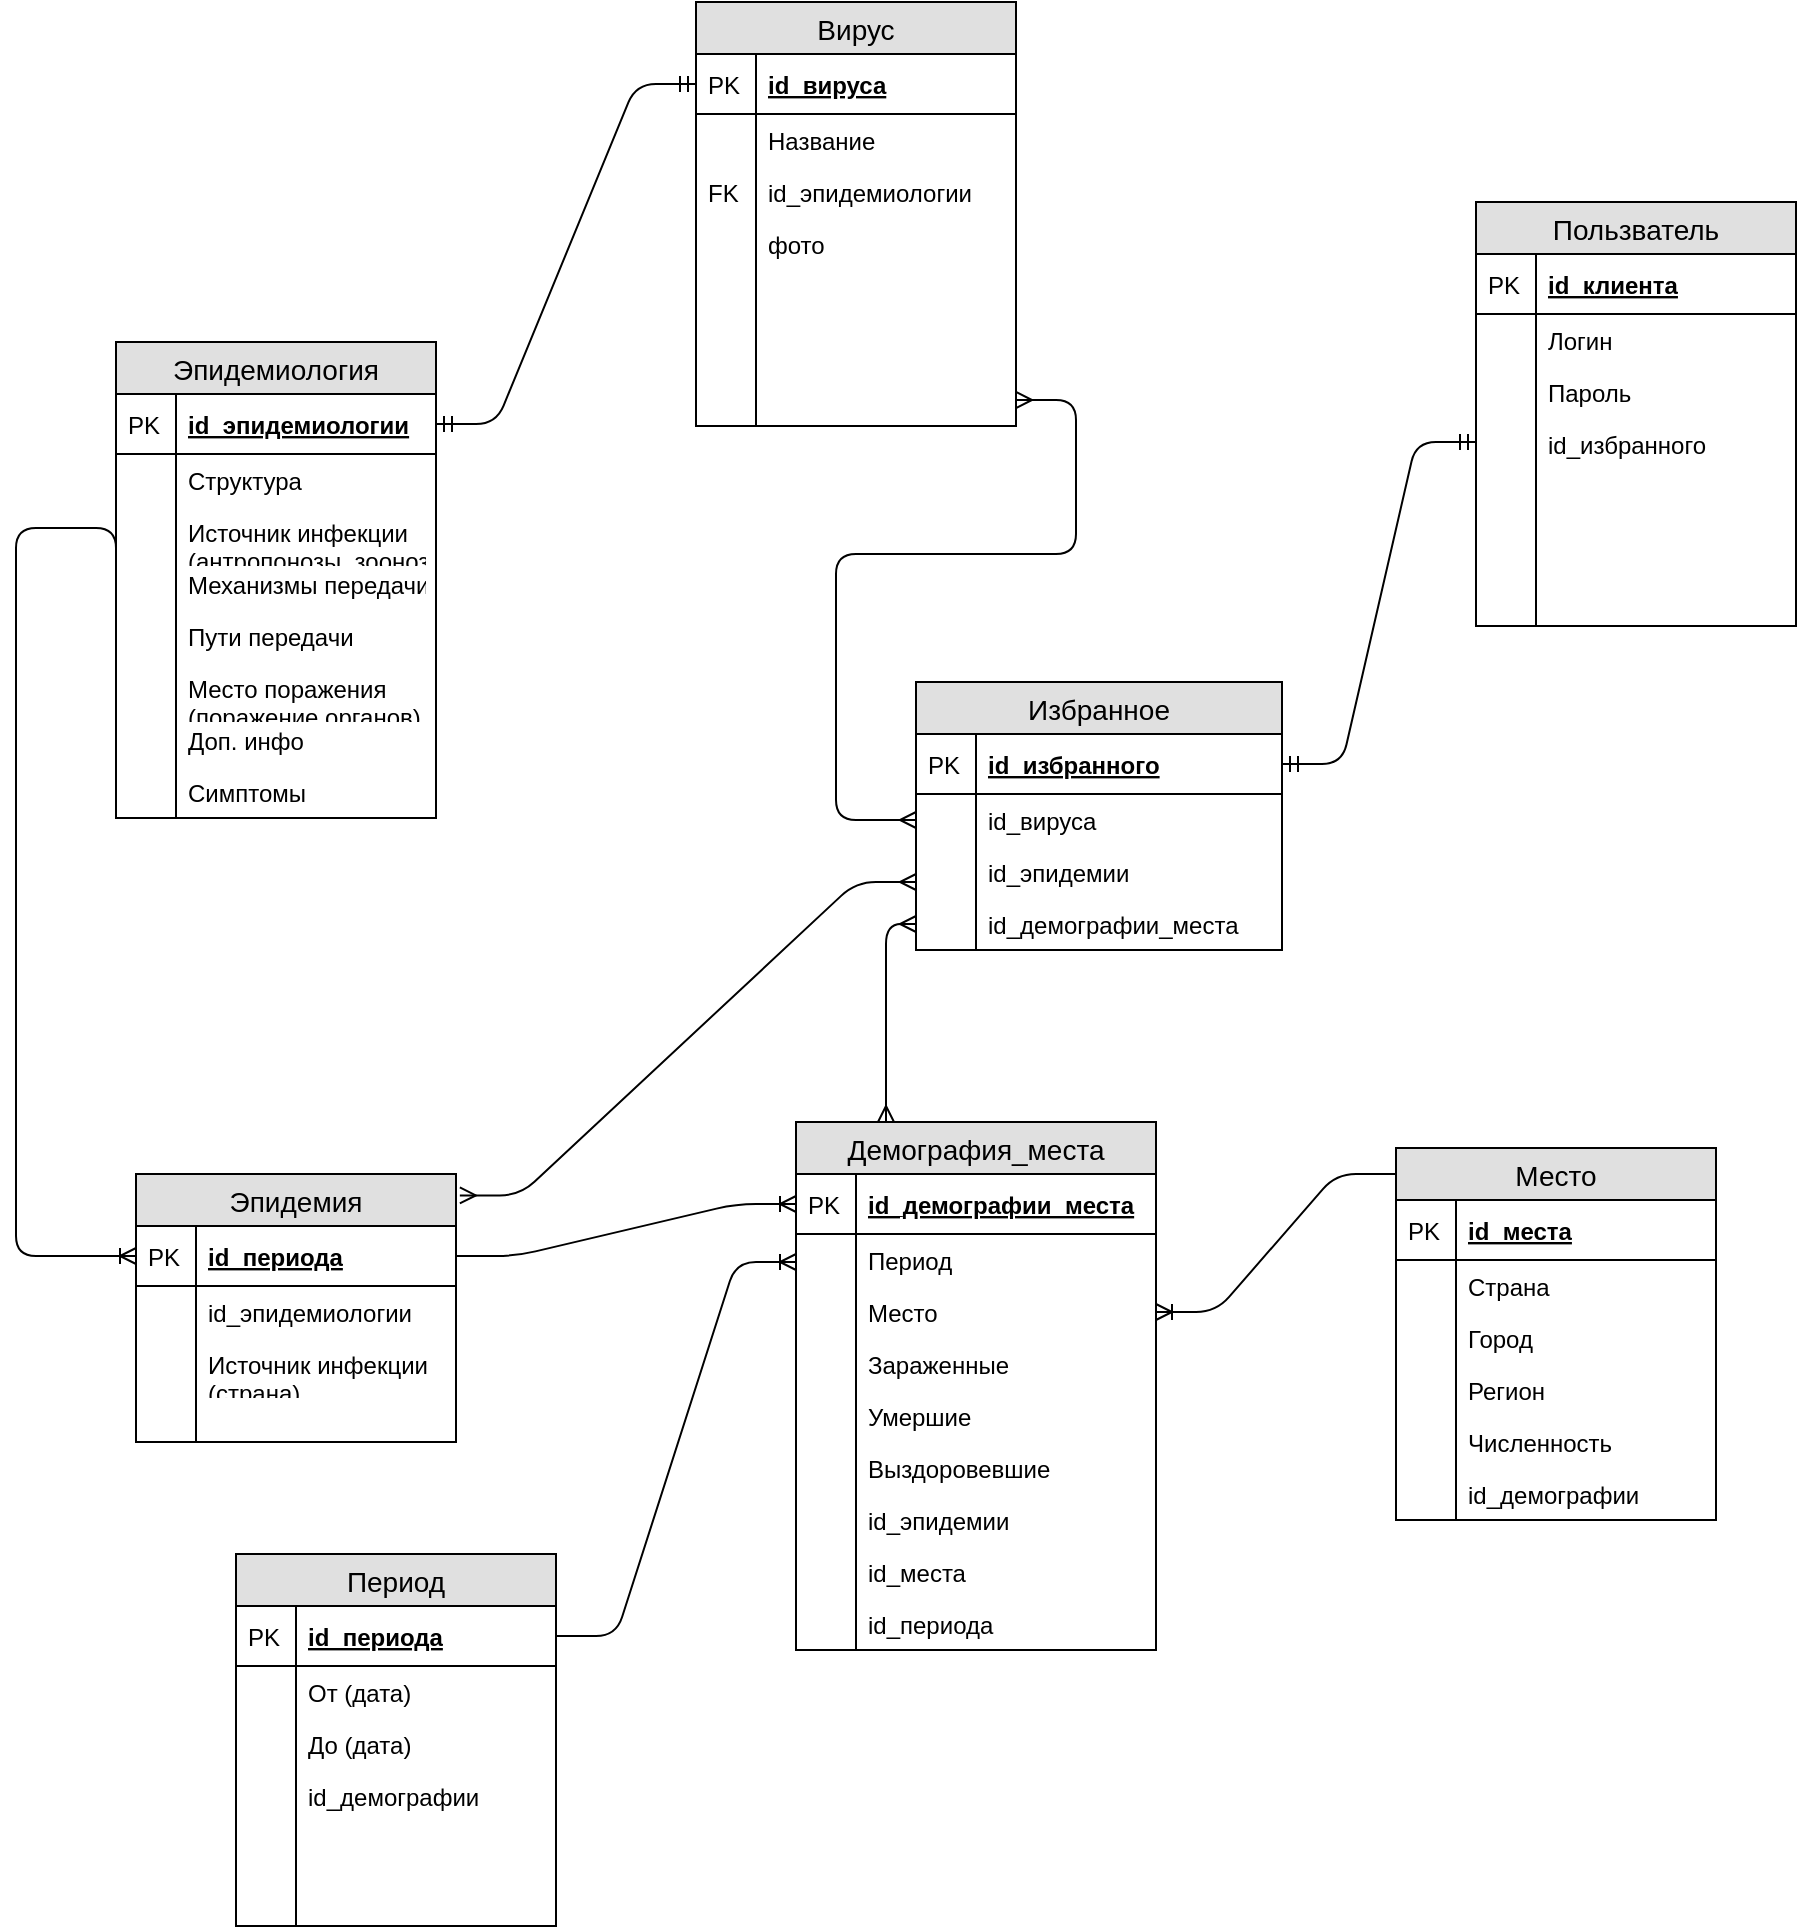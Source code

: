 <mxfile version="13.7.2" type="device"><diagram id="HQngNpDw6No1sDiedqEB" name="Страница 1"><mxGraphModel dx="946" dy="475" grid="1" gridSize="10" guides="1" tooltips="1" connect="1" arrows="1" fold="1" page="1" pageScale="1" pageWidth="827" pageHeight="1169" math="0" shadow="0"><root><mxCell id="0"/><mxCell id="1" parent="0"/><mxCell id="8wzkaxWc5p3-fVLpGlaO-164" value="" style="edgeStyle=entityRelationEdgeStyle;fontSize=12;html=1;endArrow=ERmandOne;startArrow=ERmandOne;entryX=0;entryY=0.5;entryDx=0;entryDy=0;exitX=1;exitY=0.5;exitDx=0;exitDy=0;" parent="1" source="8wzkaxWc5p3-fVLpGlaO-2" target="8wzkaxWc5p3-fVLpGlaO-17" edge="1"><mxGeometry width="100" height="100" relative="1" as="geometry"><mxPoint x="280" y="470" as="sourcePoint"/><mxPoint x="380" y="370" as="targetPoint"/></mxGeometry></mxCell><mxCell id="8wzkaxWc5p3-fVLpGlaO-184" value="" style="edgeStyle=orthogonalEdgeStyle;fontSize=12;html=1;endArrow=ERoneToMany;exitX=0;exitY=0.5;exitDx=0;exitDy=0;entryX=0;entryY=0.5;entryDx=0;entryDy=0;" parent="1" target="8wzkaxWc5p3-fVLpGlaO-167" edge="1"><mxGeometry width="100" height="100" relative="1" as="geometry"><mxPoint x="80" y="353" as="sourcePoint"/><mxPoint x="50" y="450" as="targetPoint"/><Array as="points"><mxPoint x="30" y="273"/><mxPoint x="30" y="637"/></Array></mxGeometry></mxCell><mxCell id="8wzkaxWc5p3-fVLpGlaO-205" value="" style="edgeStyle=entityRelationEdgeStyle;fontSize=12;html=1;endArrow=ERoneToMany;entryX=0;entryY=0.5;entryDx=0;entryDy=0;exitX=1;exitY=0.5;exitDx=0;exitDy=0;" parent="1" source="8wzkaxWc5p3-fVLpGlaO-167" target="8wzkaxWc5p3-fVLpGlaO-32" edge="1"><mxGeometry width="100" height="100" relative="1" as="geometry"><mxPoint x="260" y="450" as="sourcePoint"/><mxPoint x="360" y="350" as="targetPoint"/></mxGeometry></mxCell><mxCell id="8wzkaxWc5p3-fVLpGlaO-166" value="Эпидемия" style="swimlane;fontStyle=0;childLayout=stackLayout;horizontal=1;startSize=26;fillColor=#e0e0e0;horizontalStack=0;resizeParent=1;resizeParentMax=0;resizeLast=0;collapsible=1;marginBottom=0;swimlaneFillColor=#ffffff;align=center;fontSize=14;" parent="1" vertex="1"><mxGeometry x="90" y="596" width="160" height="134" as="geometry"/></mxCell><mxCell id="8wzkaxWc5p3-fVLpGlaO-167" value="id_периода" style="shape=partialRectangle;top=0;left=0;right=0;bottom=1;align=left;verticalAlign=middle;fillColor=none;spacingLeft=34;spacingRight=4;overflow=hidden;rotatable=0;points=[[0,0.5],[1,0.5]];portConstraint=eastwest;dropTarget=0;fontStyle=5;fontSize=12;" parent="8wzkaxWc5p3-fVLpGlaO-166" vertex="1"><mxGeometry y="26" width="160" height="30" as="geometry"/></mxCell><mxCell id="8wzkaxWc5p3-fVLpGlaO-168" value="PK" style="shape=partialRectangle;top=0;left=0;bottom=0;fillColor=none;align=left;verticalAlign=middle;spacingLeft=4;spacingRight=4;overflow=hidden;rotatable=0;points=[];portConstraint=eastwest;part=1;fontSize=12;" parent="8wzkaxWc5p3-fVLpGlaO-167" vertex="1" connectable="0"><mxGeometry width="30" height="30" as="geometry"/></mxCell><mxCell id="8wzkaxWc5p3-fVLpGlaO-173" value="id_эпидемиологии" style="shape=partialRectangle;top=0;left=0;right=0;bottom=0;align=left;verticalAlign=top;fillColor=none;spacingLeft=34;spacingRight=4;overflow=hidden;rotatable=0;points=[[0,0.5],[1,0.5]];portConstraint=eastwest;dropTarget=0;fontSize=12;" parent="8wzkaxWc5p3-fVLpGlaO-166" vertex="1"><mxGeometry y="56" width="160" height="26" as="geometry"/></mxCell><mxCell id="8wzkaxWc5p3-fVLpGlaO-174" value="" style="shape=partialRectangle;top=0;left=0;bottom=0;fillColor=none;align=left;verticalAlign=top;spacingLeft=4;spacingRight=4;overflow=hidden;rotatable=0;points=[];portConstraint=eastwest;part=1;fontSize=12;" parent="8wzkaxWc5p3-fVLpGlaO-173" vertex="1" connectable="0"><mxGeometry width="30" height="26" as="geometry"/></mxCell><mxCell id="8wzkaxWc5p3-fVLpGlaO-175" value="Источник инфекции&#10;(страна)" style="shape=partialRectangle;top=0;left=0;right=0;bottom=0;align=left;verticalAlign=top;fillColor=none;spacingLeft=34;spacingRight=4;overflow=hidden;rotatable=0;points=[[0,0.5],[1,0.5]];portConstraint=eastwest;dropTarget=0;fontSize=12;" parent="8wzkaxWc5p3-fVLpGlaO-166" vertex="1"><mxGeometry y="82" width="160" height="26" as="geometry"/></mxCell><mxCell id="8wzkaxWc5p3-fVLpGlaO-176" value="" style="shape=partialRectangle;top=0;left=0;bottom=0;fillColor=none;align=left;verticalAlign=top;spacingLeft=4;spacingRight=4;overflow=hidden;rotatable=0;points=[];portConstraint=eastwest;part=1;fontSize=12;" parent="8wzkaxWc5p3-fVLpGlaO-175" vertex="1" connectable="0"><mxGeometry width="30" height="26" as="geometry"/></mxCell><mxCell id="8wzkaxWc5p3-fVLpGlaO-177" value="" style="shape=partialRectangle;top=0;left=0;right=0;bottom=0;align=left;verticalAlign=top;fillColor=none;spacingLeft=34;spacingRight=4;overflow=hidden;rotatable=0;points=[[0,0.5],[1,0.5]];portConstraint=eastwest;dropTarget=0;fontSize=12;" parent="8wzkaxWc5p3-fVLpGlaO-166" vertex="1"><mxGeometry y="108" width="160" height="26" as="geometry"/></mxCell><mxCell id="8wzkaxWc5p3-fVLpGlaO-178" value="" style="shape=partialRectangle;top=0;left=0;bottom=0;fillColor=none;align=left;verticalAlign=top;spacingLeft=4;spacingRight=4;overflow=hidden;rotatable=0;points=[];portConstraint=eastwest;part=1;fontSize=12;" parent="8wzkaxWc5p3-fVLpGlaO-177" vertex="1" connectable="0"><mxGeometry width="30" height="26" as="geometry"/></mxCell><mxCell id="8wzkaxWc5p3-fVLpGlaO-31" value="Демография_места" style="swimlane;fontStyle=0;childLayout=stackLayout;horizontal=1;startSize=26;fillColor=#e0e0e0;horizontalStack=0;resizeParent=1;resizeParentMax=0;resizeLast=0;collapsible=1;marginBottom=0;swimlaneFillColor=#ffffff;align=center;fontSize=14;" parent="1" vertex="1"><mxGeometry x="420" y="570" width="180" height="264" as="geometry"/></mxCell><mxCell id="8wzkaxWc5p3-fVLpGlaO-32" value="id_демографии_места" style="shape=partialRectangle;top=0;left=0;right=0;bottom=1;align=left;verticalAlign=middle;fillColor=none;spacingLeft=34;spacingRight=4;overflow=hidden;rotatable=0;points=[[0,0.5],[1,0.5]];portConstraint=eastwest;dropTarget=0;fontStyle=5;fontSize=12;" parent="8wzkaxWc5p3-fVLpGlaO-31" vertex="1"><mxGeometry y="26" width="180" height="30" as="geometry"/></mxCell><mxCell id="8wzkaxWc5p3-fVLpGlaO-33" value="PK" style="shape=partialRectangle;top=0;left=0;bottom=0;fillColor=none;align=left;verticalAlign=middle;spacingLeft=4;spacingRight=4;overflow=hidden;rotatable=0;points=[];portConstraint=eastwest;part=1;fontSize=12;" parent="8wzkaxWc5p3-fVLpGlaO-32" vertex="1" connectable="0"><mxGeometry width="30" height="30" as="geometry"/></mxCell><mxCell id="8wzkaxWc5p3-fVLpGlaO-34" value="Период" style="shape=partialRectangle;top=0;left=0;right=0;bottom=0;align=left;verticalAlign=top;fillColor=none;spacingLeft=34;spacingRight=4;overflow=hidden;rotatable=0;points=[[0,0.5],[1,0.5]];portConstraint=eastwest;dropTarget=0;fontSize=12;" parent="8wzkaxWc5p3-fVLpGlaO-31" vertex="1"><mxGeometry y="56" width="180" height="26" as="geometry"/></mxCell><mxCell id="8wzkaxWc5p3-fVLpGlaO-35" value="" style="shape=partialRectangle;top=0;left=0;bottom=0;fillColor=none;align=left;verticalAlign=top;spacingLeft=4;spacingRight=4;overflow=hidden;rotatable=0;points=[];portConstraint=eastwest;part=1;fontSize=12;" parent="8wzkaxWc5p3-fVLpGlaO-34" vertex="1" connectable="0"><mxGeometry width="30" height="26" as="geometry"/></mxCell><mxCell id="8wzkaxWc5p3-fVLpGlaO-36" value="Место" style="shape=partialRectangle;top=0;left=0;right=0;bottom=0;align=left;verticalAlign=top;fillColor=none;spacingLeft=34;spacingRight=4;overflow=hidden;rotatable=0;points=[[0,0.5],[1,0.5]];portConstraint=eastwest;dropTarget=0;fontSize=12;" parent="8wzkaxWc5p3-fVLpGlaO-31" vertex="1"><mxGeometry y="82" width="180" height="26" as="geometry"/></mxCell><mxCell id="8wzkaxWc5p3-fVLpGlaO-37" value="" style="shape=partialRectangle;top=0;left=0;bottom=0;fillColor=none;align=left;verticalAlign=top;spacingLeft=4;spacingRight=4;overflow=hidden;rotatable=0;points=[];portConstraint=eastwest;part=1;fontSize=12;" parent="8wzkaxWc5p3-fVLpGlaO-36" vertex="1" connectable="0"><mxGeometry width="30" height="26" as="geometry"/></mxCell><mxCell id="8wzkaxWc5p3-fVLpGlaO-38" value="Зараженные" style="shape=partialRectangle;top=0;left=0;right=0;bottom=0;align=left;verticalAlign=top;fillColor=none;spacingLeft=34;spacingRight=4;overflow=hidden;rotatable=0;points=[[0,0.5],[1,0.5]];portConstraint=eastwest;dropTarget=0;fontSize=12;" parent="8wzkaxWc5p3-fVLpGlaO-31" vertex="1"><mxGeometry y="108" width="180" height="26" as="geometry"/></mxCell><mxCell id="8wzkaxWc5p3-fVLpGlaO-39" value="" style="shape=partialRectangle;top=0;left=0;bottom=0;fillColor=none;align=left;verticalAlign=top;spacingLeft=4;spacingRight=4;overflow=hidden;rotatable=0;points=[];portConstraint=eastwest;part=1;fontSize=12;" parent="8wzkaxWc5p3-fVLpGlaO-38" vertex="1" connectable="0"><mxGeometry width="30" height="26" as="geometry"/></mxCell><mxCell id="8wzkaxWc5p3-fVLpGlaO-44" value="Умершие" style="shape=partialRectangle;top=0;left=0;right=0;bottom=0;align=left;verticalAlign=top;fillColor=none;spacingLeft=34;spacingRight=4;overflow=hidden;rotatable=0;points=[[0,0.5],[1,0.5]];portConstraint=eastwest;dropTarget=0;fontSize=12;" parent="8wzkaxWc5p3-fVLpGlaO-31" vertex="1"><mxGeometry y="134" width="180" height="26" as="geometry"/></mxCell><mxCell id="8wzkaxWc5p3-fVLpGlaO-45" value="" style="shape=partialRectangle;top=0;left=0;bottom=0;fillColor=none;align=left;verticalAlign=top;spacingLeft=4;spacingRight=4;overflow=hidden;rotatable=0;points=[];portConstraint=eastwest;part=1;fontSize=12;" parent="8wzkaxWc5p3-fVLpGlaO-44" vertex="1" connectable="0"><mxGeometry width="30" height="26" as="geometry"/></mxCell><mxCell id="8wzkaxWc5p3-fVLpGlaO-234" value="Выздоровевшие" style="shape=partialRectangle;top=0;left=0;right=0;bottom=0;align=left;verticalAlign=top;fillColor=none;spacingLeft=34;spacingRight=4;overflow=hidden;rotatable=0;points=[[0,0.5],[1,0.5]];portConstraint=eastwest;dropTarget=0;fontSize=12;" parent="8wzkaxWc5p3-fVLpGlaO-31" vertex="1"><mxGeometry y="160" width="180" height="26" as="geometry"/></mxCell><mxCell id="8wzkaxWc5p3-fVLpGlaO-235" value="" style="shape=partialRectangle;top=0;left=0;bottom=0;fillColor=none;align=left;verticalAlign=top;spacingLeft=4;spacingRight=4;overflow=hidden;rotatable=0;points=[];portConstraint=eastwest;part=1;fontSize=12;" parent="8wzkaxWc5p3-fVLpGlaO-234" vertex="1" connectable="0"><mxGeometry width="30" height="26" as="geometry"/></mxCell><mxCell id="8wzkaxWc5p3-fVLpGlaO-236" value="id_эпидемии" style="shape=partialRectangle;top=0;left=0;right=0;bottom=0;align=left;verticalAlign=top;fillColor=none;spacingLeft=34;spacingRight=4;overflow=hidden;rotatable=0;points=[[0,0.5],[1,0.5]];portConstraint=eastwest;dropTarget=0;fontSize=12;" parent="8wzkaxWc5p3-fVLpGlaO-31" vertex="1"><mxGeometry y="186" width="180" height="26" as="geometry"/></mxCell><mxCell id="8wzkaxWc5p3-fVLpGlaO-237" value="" style="shape=partialRectangle;top=0;left=0;bottom=0;fillColor=none;align=left;verticalAlign=top;spacingLeft=4;spacingRight=4;overflow=hidden;rotatable=0;points=[];portConstraint=eastwest;part=1;fontSize=12;" parent="8wzkaxWc5p3-fVLpGlaO-236" vertex="1" connectable="0"><mxGeometry width="30" height="26" as="geometry"/></mxCell><mxCell id="8wzkaxWc5p3-fVLpGlaO-296" value="id_места" style="shape=partialRectangle;top=0;left=0;right=0;bottom=0;align=left;verticalAlign=top;fillColor=none;spacingLeft=34;spacingRight=4;overflow=hidden;rotatable=0;points=[[0,0.5],[1,0.5]];portConstraint=eastwest;dropTarget=0;fontSize=12;" parent="8wzkaxWc5p3-fVLpGlaO-31" vertex="1"><mxGeometry y="212" width="180" height="26" as="geometry"/></mxCell><mxCell id="8wzkaxWc5p3-fVLpGlaO-297" value="" style="shape=partialRectangle;top=0;left=0;bottom=0;fillColor=none;align=left;verticalAlign=top;spacingLeft=4;spacingRight=4;overflow=hidden;rotatable=0;points=[];portConstraint=eastwest;part=1;fontSize=12;" parent="8wzkaxWc5p3-fVLpGlaO-296" vertex="1" connectable="0"><mxGeometry width="30" height="26" as="geometry"/></mxCell><mxCell id="8wzkaxWc5p3-fVLpGlaO-298" value="id_периода" style="shape=partialRectangle;top=0;left=0;right=0;bottom=0;align=left;verticalAlign=top;fillColor=none;spacingLeft=34;spacingRight=4;overflow=hidden;rotatable=0;points=[[0,0.5],[1,0.5]];portConstraint=eastwest;dropTarget=0;fontSize=12;" parent="8wzkaxWc5p3-fVLpGlaO-31" vertex="1"><mxGeometry y="238" width="180" height="26" as="geometry"/></mxCell><mxCell id="8wzkaxWc5p3-fVLpGlaO-299" value="" style="shape=partialRectangle;top=0;left=0;bottom=0;fillColor=none;align=left;verticalAlign=top;spacingLeft=4;spacingRight=4;overflow=hidden;rotatable=0;points=[];portConstraint=eastwest;part=1;fontSize=12;" parent="8wzkaxWc5p3-fVLpGlaO-298" vertex="1" connectable="0"><mxGeometry width="30" height="26" as="geometry"/></mxCell><mxCell id="8wzkaxWc5p3-fVLpGlaO-106" value="Место" style="swimlane;fontStyle=0;childLayout=stackLayout;horizontal=1;startSize=26;fillColor=#e0e0e0;horizontalStack=0;resizeParent=1;resizeParentMax=0;resizeLast=0;collapsible=1;marginBottom=0;swimlaneFillColor=#ffffff;align=center;fontSize=14;" parent="1" vertex="1"><mxGeometry x="720" y="583" width="160" height="186" as="geometry"/></mxCell><mxCell id="8wzkaxWc5p3-fVLpGlaO-107" value="id_места" style="shape=partialRectangle;top=0;left=0;right=0;bottom=1;align=left;verticalAlign=middle;fillColor=none;spacingLeft=34;spacingRight=4;overflow=hidden;rotatable=0;points=[[0,0.5],[1,0.5]];portConstraint=eastwest;dropTarget=0;fontStyle=5;fontSize=12;" parent="8wzkaxWc5p3-fVLpGlaO-106" vertex="1"><mxGeometry y="26" width="160" height="30" as="geometry"/></mxCell><mxCell id="8wzkaxWc5p3-fVLpGlaO-108" value="PK" style="shape=partialRectangle;top=0;left=0;bottom=0;fillColor=none;align=left;verticalAlign=middle;spacingLeft=4;spacingRight=4;overflow=hidden;rotatable=0;points=[];portConstraint=eastwest;part=1;fontSize=12;" parent="8wzkaxWc5p3-fVLpGlaO-107" vertex="1" connectable="0"><mxGeometry width="30" height="30" as="geometry"/></mxCell><mxCell id="8wzkaxWc5p3-fVLpGlaO-109" value="Страна" style="shape=partialRectangle;top=0;left=0;right=0;bottom=0;align=left;verticalAlign=top;fillColor=none;spacingLeft=34;spacingRight=4;overflow=hidden;rotatable=0;points=[[0,0.5],[1,0.5]];portConstraint=eastwest;dropTarget=0;fontSize=12;" parent="8wzkaxWc5p3-fVLpGlaO-106" vertex="1"><mxGeometry y="56" width="160" height="26" as="geometry"/></mxCell><mxCell id="8wzkaxWc5p3-fVLpGlaO-110" value="" style="shape=partialRectangle;top=0;left=0;bottom=0;fillColor=none;align=left;verticalAlign=top;spacingLeft=4;spacingRight=4;overflow=hidden;rotatable=0;points=[];portConstraint=eastwest;part=1;fontSize=12;" parent="8wzkaxWc5p3-fVLpGlaO-109" vertex="1" connectable="0"><mxGeometry width="30" height="26" as="geometry"/></mxCell><mxCell id="8wzkaxWc5p3-fVLpGlaO-111" value="Город" style="shape=partialRectangle;top=0;left=0;right=0;bottom=0;align=left;verticalAlign=top;fillColor=none;spacingLeft=34;spacingRight=4;overflow=hidden;rotatable=0;points=[[0,0.5],[1,0.5]];portConstraint=eastwest;dropTarget=0;fontSize=12;" parent="8wzkaxWc5p3-fVLpGlaO-106" vertex="1"><mxGeometry y="82" width="160" height="26" as="geometry"/></mxCell><mxCell id="8wzkaxWc5p3-fVLpGlaO-112" value="" style="shape=partialRectangle;top=0;left=0;bottom=0;fillColor=none;align=left;verticalAlign=top;spacingLeft=4;spacingRight=4;overflow=hidden;rotatable=0;points=[];portConstraint=eastwest;part=1;fontSize=12;" parent="8wzkaxWc5p3-fVLpGlaO-111" vertex="1" connectable="0"><mxGeometry width="30" height="26" as="geometry"/></mxCell><mxCell id="8wzkaxWc5p3-fVLpGlaO-115" value="Регион" style="shape=partialRectangle;top=0;left=0;right=0;bottom=0;align=left;verticalAlign=top;fillColor=none;spacingLeft=34;spacingRight=4;overflow=hidden;rotatable=0;points=[[0,0.5],[1,0.5]];portConstraint=eastwest;dropTarget=0;fontSize=12;" parent="8wzkaxWc5p3-fVLpGlaO-106" vertex="1"><mxGeometry y="108" width="160" height="26" as="geometry"/></mxCell><mxCell id="8wzkaxWc5p3-fVLpGlaO-116" value="" style="shape=partialRectangle;top=0;left=0;bottom=0;fillColor=none;align=left;verticalAlign=top;spacingLeft=4;spacingRight=4;overflow=hidden;rotatable=0;points=[];portConstraint=eastwest;part=1;fontSize=12;" parent="8wzkaxWc5p3-fVLpGlaO-115" vertex="1" connectable="0"><mxGeometry width="30" height="26" as="geometry"/></mxCell><mxCell id="8wzkaxWc5p3-fVLpGlaO-117" value="Численность" style="shape=partialRectangle;top=0;left=0;right=0;bottom=0;align=left;verticalAlign=top;fillColor=none;spacingLeft=34;spacingRight=4;overflow=hidden;rotatable=0;points=[[0,0.5],[1,0.5]];portConstraint=eastwest;dropTarget=0;fontSize=12;" parent="8wzkaxWc5p3-fVLpGlaO-106" vertex="1"><mxGeometry y="134" width="160" height="26" as="geometry"/></mxCell><mxCell id="8wzkaxWc5p3-fVLpGlaO-118" value="" style="shape=partialRectangle;top=0;left=0;bottom=0;fillColor=none;align=left;verticalAlign=top;spacingLeft=4;spacingRight=4;overflow=hidden;rotatable=0;points=[];portConstraint=eastwest;part=1;fontSize=12;" parent="8wzkaxWc5p3-fVLpGlaO-117" vertex="1" connectable="0"><mxGeometry width="30" height="26" as="geometry"/></mxCell><mxCell id="8wzkaxWc5p3-fVLpGlaO-119" value="id_демографии" style="shape=partialRectangle;top=0;left=0;right=0;bottom=0;align=left;verticalAlign=top;fillColor=none;spacingLeft=34;spacingRight=4;overflow=hidden;rotatable=0;points=[[0,0.5],[1,0.5]];portConstraint=eastwest;dropTarget=0;fontSize=12;" parent="8wzkaxWc5p3-fVLpGlaO-106" vertex="1"><mxGeometry y="160" width="160" height="26" as="geometry"/></mxCell><mxCell id="8wzkaxWc5p3-fVLpGlaO-120" value="" style="shape=partialRectangle;top=0;left=0;bottom=0;fillColor=none;align=left;verticalAlign=top;spacingLeft=4;spacingRight=4;overflow=hidden;rotatable=0;points=[];portConstraint=eastwest;part=1;fontSize=12;" parent="8wzkaxWc5p3-fVLpGlaO-119" vertex="1" connectable="0"><mxGeometry width="30" height="26" as="geometry"/></mxCell><mxCell id="8wzkaxWc5p3-fVLpGlaO-46" value="Период" style="swimlane;fontStyle=0;childLayout=stackLayout;horizontal=1;startSize=26;fillColor=#e0e0e0;horizontalStack=0;resizeParent=1;resizeParentMax=0;resizeLast=0;collapsible=1;marginBottom=0;swimlaneFillColor=#ffffff;align=center;fontSize=14;" parent="1" vertex="1"><mxGeometry x="140" y="786" width="160" height="186" as="geometry"/></mxCell><mxCell id="8wzkaxWc5p3-fVLpGlaO-47" value="id_периода" style="shape=partialRectangle;top=0;left=0;right=0;bottom=1;align=left;verticalAlign=middle;fillColor=none;spacingLeft=34;spacingRight=4;overflow=hidden;rotatable=0;points=[[0,0.5],[1,0.5]];portConstraint=eastwest;dropTarget=0;fontStyle=5;fontSize=12;" parent="8wzkaxWc5p3-fVLpGlaO-46" vertex="1"><mxGeometry y="26" width="160" height="30" as="geometry"/></mxCell><mxCell id="8wzkaxWc5p3-fVLpGlaO-48" value="PK" style="shape=partialRectangle;top=0;left=0;bottom=0;fillColor=none;align=left;verticalAlign=middle;spacingLeft=4;spacingRight=4;overflow=hidden;rotatable=0;points=[];portConstraint=eastwest;part=1;fontSize=12;" parent="8wzkaxWc5p3-fVLpGlaO-47" vertex="1" connectable="0"><mxGeometry width="30" height="30" as="geometry"/></mxCell><mxCell id="8wzkaxWc5p3-fVLpGlaO-49" value="От (дата)" style="shape=partialRectangle;top=0;left=0;right=0;bottom=0;align=left;verticalAlign=top;fillColor=none;spacingLeft=34;spacingRight=4;overflow=hidden;rotatable=0;points=[[0,0.5],[1,0.5]];portConstraint=eastwest;dropTarget=0;fontSize=12;" parent="8wzkaxWc5p3-fVLpGlaO-46" vertex="1"><mxGeometry y="56" width="160" height="26" as="geometry"/></mxCell><mxCell id="8wzkaxWc5p3-fVLpGlaO-50" value="" style="shape=partialRectangle;top=0;left=0;bottom=0;fillColor=none;align=left;verticalAlign=top;spacingLeft=4;spacingRight=4;overflow=hidden;rotatable=0;points=[];portConstraint=eastwest;part=1;fontSize=12;" parent="8wzkaxWc5p3-fVLpGlaO-49" vertex="1" connectable="0"><mxGeometry width="30" height="26" as="geometry"/></mxCell><mxCell id="8wzkaxWc5p3-fVLpGlaO-51" value="До (дата)" style="shape=partialRectangle;top=0;left=0;right=0;bottom=0;align=left;verticalAlign=top;fillColor=none;spacingLeft=34;spacingRight=4;overflow=hidden;rotatable=0;points=[[0,0.5],[1,0.5]];portConstraint=eastwest;dropTarget=0;fontSize=12;" parent="8wzkaxWc5p3-fVLpGlaO-46" vertex="1"><mxGeometry y="82" width="160" height="26" as="geometry"/></mxCell><mxCell id="8wzkaxWc5p3-fVLpGlaO-52" value="" style="shape=partialRectangle;top=0;left=0;bottom=0;fillColor=none;align=left;verticalAlign=top;spacingLeft=4;spacingRight=4;overflow=hidden;rotatable=0;points=[];portConstraint=eastwest;part=1;fontSize=12;" parent="8wzkaxWc5p3-fVLpGlaO-51" vertex="1" connectable="0"><mxGeometry width="30" height="26" as="geometry"/></mxCell><mxCell id="8wzkaxWc5p3-fVLpGlaO-55" value="id_демографии" style="shape=partialRectangle;top=0;left=0;right=0;bottom=0;align=left;verticalAlign=top;fillColor=none;spacingLeft=34;spacingRight=4;overflow=hidden;rotatable=0;points=[[0,0.5],[1,0.5]];portConstraint=eastwest;dropTarget=0;fontSize=12;" parent="8wzkaxWc5p3-fVLpGlaO-46" vertex="1"><mxGeometry y="108" width="160" height="26" as="geometry"/></mxCell><mxCell id="8wzkaxWc5p3-fVLpGlaO-56" value="" style="shape=partialRectangle;top=0;left=0;bottom=0;fillColor=none;align=left;verticalAlign=top;spacingLeft=4;spacingRight=4;overflow=hidden;rotatable=0;points=[];portConstraint=eastwest;part=1;fontSize=12;" parent="8wzkaxWc5p3-fVLpGlaO-55" vertex="1" connectable="0"><mxGeometry width="30" height="26" as="geometry"/></mxCell><mxCell id="8wzkaxWc5p3-fVLpGlaO-57" value="" style="shape=partialRectangle;top=0;left=0;right=0;bottom=0;align=left;verticalAlign=top;fillColor=none;spacingLeft=34;spacingRight=4;overflow=hidden;rotatable=0;points=[[0,0.5],[1,0.5]];portConstraint=eastwest;dropTarget=0;fontSize=12;" parent="8wzkaxWc5p3-fVLpGlaO-46" vertex="1"><mxGeometry y="134" width="160" height="26" as="geometry"/></mxCell><mxCell id="8wzkaxWc5p3-fVLpGlaO-58" value="" style="shape=partialRectangle;top=0;left=0;bottom=0;fillColor=none;align=left;verticalAlign=top;spacingLeft=4;spacingRight=4;overflow=hidden;rotatable=0;points=[];portConstraint=eastwest;part=1;fontSize=12;" parent="8wzkaxWc5p3-fVLpGlaO-57" vertex="1" connectable="0"><mxGeometry width="30" height="26" as="geometry"/></mxCell><mxCell id="8wzkaxWc5p3-fVLpGlaO-59" value="" style="shape=partialRectangle;top=0;left=0;right=0;bottom=0;align=left;verticalAlign=top;fillColor=none;spacingLeft=34;spacingRight=4;overflow=hidden;rotatable=0;points=[[0,0.5],[1,0.5]];portConstraint=eastwest;dropTarget=0;fontSize=12;" parent="8wzkaxWc5p3-fVLpGlaO-46" vertex="1"><mxGeometry y="160" width="160" height="26" as="geometry"/></mxCell><mxCell id="8wzkaxWc5p3-fVLpGlaO-60" value="" style="shape=partialRectangle;top=0;left=0;bottom=0;fillColor=none;align=left;verticalAlign=top;spacingLeft=4;spacingRight=4;overflow=hidden;rotatable=0;points=[];portConstraint=eastwest;part=1;fontSize=12;" parent="8wzkaxWc5p3-fVLpGlaO-59" vertex="1" connectable="0"><mxGeometry width="30" height="26" as="geometry"/></mxCell><mxCell id="8wzkaxWc5p3-fVLpGlaO-16" value="Вирус" style="swimlane;fontStyle=0;childLayout=stackLayout;horizontal=1;startSize=26;fillColor=#e0e0e0;horizontalStack=0;resizeParent=1;resizeParentMax=0;resizeLast=0;collapsible=1;marginBottom=0;swimlaneFillColor=#ffffff;align=center;fontSize=14;" parent="1" vertex="1"><mxGeometry x="370" y="10" width="160" height="212" as="geometry"/></mxCell><mxCell id="8wzkaxWc5p3-fVLpGlaO-17" value="id_вируса" style="shape=partialRectangle;top=0;left=0;right=0;bottom=1;align=left;verticalAlign=middle;fillColor=none;spacingLeft=34;spacingRight=4;overflow=hidden;rotatable=0;points=[[0,0.5],[1,0.5]];portConstraint=eastwest;dropTarget=0;fontStyle=5;fontSize=12;" parent="8wzkaxWc5p3-fVLpGlaO-16" vertex="1"><mxGeometry y="26" width="160" height="30" as="geometry"/></mxCell><mxCell id="8wzkaxWc5p3-fVLpGlaO-18" value="PK" style="shape=partialRectangle;top=0;left=0;bottom=0;fillColor=none;align=left;verticalAlign=middle;spacingLeft=4;spacingRight=4;overflow=hidden;rotatable=0;points=[];portConstraint=eastwest;part=1;fontSize=12;" parent="8wzkaxWc5p3-fVLpGlaO-17" vertex="1" connectable="0"><mxGeometry width="30" height="30" as="geometry"/></mxCell><mxCell id="8wzkaxWc5p3-fVLpGlaO-19" value="Название" style="shape=partialRectangle;top=0;left=0;right=0;bottom=0;align=left;verticalAlign=top;fillColor=none;spacingLeft=34;spacingRight=4;overflow=hidden;rotatable=0;points=[[0,0.5],[1,0.5]];portConstraint=eastwest;dropTarget=0;fontSize=12;" parent="8wzkaxWc5p3-fVLpGlaO-16" vertex="1"><mxGeometry y="56" width="160" height="26" as="geometry"/></mxCell><mxCell id="8wzkaxWc5p3-fVLpGlaO-20" value="" style="shape=partialRectangle;top=0;left=0;bottom=0;fillColor=none;align=left;verticalAlign=top;spacingLeft=4;spacingRight=4;overflow=hidden;rotatable=0;points=[];portConstraint=eastwest;part=1;fontSize=12;" parent="8wzkaxWc5p3-fVLpGlaO-19" vertex="1" connectable="0"><mxGeometry width="30" height="26" as="geometry"/></mxCell><mxCell id="8wzkaxWc5p3-fVLpGlaO-21" value="id_эпидемиологии" style="shape=partialRectangle;top=0;left=0;right=0;bottom=0;align=left;verticalAlign=top;fillColor=none;spacingLeft=34;spacingRight=4;overflow=hidden;rotatable=0;points=[[0,0.5],[1,0.5]];portConstraint=eastwest;dropTarget=0;fontSize=12;" parent="8wzkaxWc5p3-fVLpGlaO-16" vertex="1"><mxGeometry y="82" width="160" height="26" as="geometry"/></mxCell><mxCell id="8wzkaxWc5p3-fVLpGlaO-22" value="FK" style="shape=partialRectangle;top=0;left=0;bottom=0;fillColor=none;align=left;verticalAlign=top;spacingLeft=4;spacingRight=4;overflow=hidden;rotatable=0;points=[];portConstraint=eastwest;part=1;fontSize=12;" parent="8wzkaxWc5p3-fVLpGlaO-21" vertex="1" connectable="0"><mxGeometry width="30" height="26" as="geometry"/></mxCell><mxCell id="8wzkaxWc5p3-fVLpGlaO-23" value="фото" style="shape=partialRectangle;top=0;left=0;right=0;bottom=0;align=left;verticalAlign=top;fillColor=none;spacingLeft=34;spacingRight=4;overflow=hidden;rotatable=0;points=[[0,0.5],[1,0.5]];portConstraint=eastwest;dropTarget=0;fontSize=12;" parent="8wzkaxWc5p3-fVLpGlaO-16" vertex="1"><mxGeometry y="108" width="160" height="26" as="geometry"/></mxCell><mxCell id="8wzkaxWc5p3-fVLpGlaO-24" value="" style="shape=partialRectangle;top=0;left=0;bottom=0;fillColor=none;align=left;verticalAlign=top;spacingLeft=4;spacingRight=4;overflow=hidden;rotatable=0;points=[];portConstraint=eastwest;part=1;fontSize=12;" parent="8wzkaxWc5p3-fVLpGlaO-23" vertex="1" connectable="0"><mxGeometry width="30" height="26" as="geometry"/></mxCell><mxCell id="8wzkaxWc5p3-fVLpGlaO-25" value="" style="shape=partialRectangle;top=0;left=0;right=0;bottom=0;align=left;verticalAlign=top;fillColor=none;spacingLeft=34;spacingRight=4;overflow=hidden;rotatable=0;points=[[0,0.5],[1,0.5]];portConstraint=eastwest;dropTarget=0;fontSize=12;" parent="8wzkaxWc5p3-fVLpGlaO-16" vertex="1"><mxGeometry y="134" width="160" height="26" as="geometry"/></mxCell><mxCell id="8wzkaxWc5p3-fVLpGlaO-26" value="" style="shape=partialRectangle;top=0;left=0;bottom=0;fillColor=none;align=left;verticalAlign=top;spacingLeft=4;spacingRight=4;overflow=hidden;rotatable=0;points=[];portConstraint=eastwest;part=1;fontSize=12;" parent="8wzkaxWc5p3-fVLpGlaO-25" vertex="1" connectable="0"><mxGeometry width="30" height="26" as="geometry"/></mxCell><mxCell id="8wzkaxWc5p3-fVLpGlaO-27" value="" style="shape=partialRectangle;top=0;left=0;right=0;bottom=0;align=left;verticalAlign=top;fillColor=none;spacingLeft=34;spacingRight=4;overflow=hidden;rotatable=0;points=[[0,0.5],[1,0.5]];portConstraint=eastwest;dropTarget=0;fontSize=12;" parent="8wzkaxWc5p3-fVLpGlaO-16" vertex="1"><mxGeometry y="160" width="160" height="26" as="geometry"/></mxCell><mxCell id="8wzkaxWc5p3-fVLpGlaO-28" value="" style="shape=partialRectangle;top=0;left=0;bottom=0;fillColor=none;align=left;verticalAlign=top;spacingLeft=4;spacingRight=4;overflow=hidden;rotatable=0;points=[];portConstraint=eastwest;part=1;fontSize=12;" parent="8wzkaxWc5p3-fVLpGlaO-27" vertex="1" connectable="0"><mxGeometry width="30" height="26" as="geometry"/></mxCell><mxCell id="8wzkaxWc5p3-fVLpGlaO-29" value="" style="shape=partialRectangle;top=0;left=0;right=0;bottom=0;align=left;verticalAlign=top;fillColor=none;spacingLeft=34;spacingRight=4;overflow=hidden;rotatable=0;points=[[0,0.5],[1,0.5]];portConstraint=eastwest;dropTarget=0;fontSize=12;" parent="8wzkaxWc5p3-fVLpGlaO-16" vertex="1"><mxGeometry y="186" width="160" height="26" as="geometry"/></mxCell><mxCell id="8wzkaxWc5p3-fVLpGlaO-30" value="" style="shape=partialRectangle;top=0;left=0;bottom=0;fillColor=none;align=left;verticalAlign=top;spacingLeft=4;spacingRight=4;overflow=hidden;rotatable=0;points=[];portConstraint=eastwest;part=1;fontSize=12;" parent="8wzkaxWc5p3-fVLpGlaO-29" vertex="1" connectable="0"><mxGeometry width="30" height="26" as="geometry"/></mxCell><mxCell id="8wzkaxWc5p3-fVLpGlaO-1" value="Эпидемиология" style="swimlane;fontStyle=0;childLayout=stackLayout;horizontal=1;startSize=26;fillColor=#e0e0e0;horizontalStack=0;resizeParent=1;resizeParentMax=0;resizeLast=0;collapsible=1;marginBottom=0;swimlaneFillColor=#ffffff;align=center;fontSize=14;" parent="1" vertex="1"><mxGeometry x="80" y="180" width="160" height="238" as="geometry"/></mxCell><mxCell id="8wzkaxWc5p3-fVLpGlaO-2" value="id_эпидемиологии" style="shape=partialRectangle;top=0;left=0;right=0;bottom=1;align=left;verticalAlign=middle;fillColor=none;spacingLeft=34;spacingRight=4;overflow=hidden;rotatable=0;points=[[0,0.5],[1,0.5]];portConstraint=eastwest;dropTarget=0;fontStyle=5;fontSize=12;" parent="8wzkaxWc5p3-fVLpGlaO-1" vertex="1"><mxGeometry y="26" width="160" height="30" as="geometry"/></mxCell><mxCell id="8wzkaxWc5p3-fVLpGlaO-3" value="PK" style="shape=partialRectangle;top=0;left=0;bottom=0;fillColor=none;align=left;verticalAlign=middle;spacingLeft=4;spacingRight=4;overflow=hidden;rotatable=0;points=[];portConstraint=eastwest;part=1;fontSize=12;" parent="8wzkaxWc5p3-fVLpGlaO-2" vertex="1" connectable="0"><mxGeometry width="30" height="30" as="geometry"/></mxCell><mxCell id="8wzkaxWc5p3-fVLpGlaO-4" value="Структура" style="shape=partialRectangle;top=0;left=0;right=0;bottom=0;align=left;verticalAlign=top;fillColor=none;spacingLeft=34;spacingRight=4;overflow=hidden;rotatable=0;points=[[0,0.5],[1,0.5]];portConstraint=eastwest;dropTarget=0;fontSize=12;" parent="8wzkaxWc5p3-fVLpGlaO-1" vertex="1"><mxGeometry y="56" width="160" height="26" as="geometry"/></mxCell><mxCell id="8wzkaxWc5p3-fVLpGlaO-5" value="" style="shape=partialRectangle;top=0;left=0;bottom=0;fillColor=none;align=left;verticalAlign=top;spacingLeft=4;spacingRight=4;overflow=hidden;rotatable=0;points=[];portConstraint=eastwest;part=1;fontSize=12;" parent="8wzkaxWc5p3-fVLpGlaO-4" vertex="1" connectable="0"><mxGeometry width="30" height="26" as="geometry"/></mxCell><mxCell id="8wzkaxWc5p3-fVLpGlaO-6" value="Источник инфекции &#10;(антропонозы, зоонозы)" style="shape=partialRectangle;top=0;left=0;right=0;bottom=0;align=left;verticalAlign=top;fillColor=none;spacingLeft=34;spacingRight=4;overflow=hidden;rotatable=0;points=[[0,0.5],[1,0.5]];portConstraint=eastwest;dropTarget=0;fontSize=12;" parent="8wzkaxWc5p3-fVLpGlaO-1" vertex="1"><mxGeometry y="82" width="160" height="26" as="geometry"/></mxCell><mxCell id="8wzkaxWc5p3-fVLpGlaO-7" value="" style="shape=partialRectangle;top=0;left=0;bottom=0;fillColor=none;align=left;verticalAlign=top;spacingLeft=4;spacingRight=4;overflow=hidden;rotatable=0;points=[];portConstraint=eastwest;part=1;fontSize=12;" parent="8wzkaxWc5p3-fVLpGlaO-6" vertex="1" connectable="0"><mxGeometry width="30" height="26" as="geometry"/></mxCell><mxCell id="8wzkaxWc5p3-fVLpGlaO-8" value="Механизмы передачи" style="shape=partialRectangle;top=0;left=0;right=0;bottom=0;align=left;verticalAlign=top;fillColor=none;spacingLeft=34;spacingRight=4;overflow=hidden;rotatable=0;points=[[0,0.5],[1,0.5]];portConstraint=eastwest;dropTarget=0;fontSize=12;" parent="8wzkaxWc5p3-fVLpGlaO-1" vertex="1"><mxGeometry y="108" width="160" height="26" as="geometry"/></mxCell><mxCell id="8wzkaxWc5p3-fVLpGlaO-9" value="" style="shape=partialRectangle;top=0;left=0;bottom=0;fillColor=none;align=left;verticalAlign=top;spacingLeft=4;spacingRight=4;overflow=hidden;rotatable=0;points=[];portConstraint=eastwest;part=1;fontSize=12;" parent="8wzkaxWc5p3-fVLpGlaO-8" vertex="1" connectable="0"><mxGeometry width="30" height="26" as="geometry"/></mxCell><mxCell id="8wzkaxWc5p3-fVLpGlaO-10" value="Пути передачи" style="shape=partialRectangle;top=0;left=0;right=0;bottom=0;align=left;verticalAlign=top;fillColor=none;spacingLeft=34;spacingRight=4;overflow=hidden;rotatable=0;points=[[0,0.5],[1,0.5]];portConstraint=eastwest;dropTarget=0;fontSize=12;" parent="8wzkaxWc5p3-fVLpGlaO-1" vertex="1"><mxGeometry y="134" width="160" height="26" as="geometry"/></mxCell><mxCell id="8wzkaxWc5p3-fVLpGlaO-11" value="" style="shape=partialRectangle;top=0;left=0;bottom=0;fillColor=none;align=left;verticalAlign=top;spacingLeft=4;spacingRight=4;overflow=hidden;rotatable=0;points=[];portConstraint=eastwest;part=1;fontSize=12;" parent="8wzkaxWc5p3-fVLpGlaO-10" vertex="1" connectable="0"><mxGeometry width="30" height="26" as="geometry"/></mxCell><mxCell id="8wzkaxWc5p3-fVLpGlaO-148" value="Место поражения&#10;(поражение органов)" style="shape=partialRectangle;top=0;left=0;right=0;bottom=0;align=left;verticalAlign=top;fillColor=none;spacingLeft=34;spacingRight=4;overflow=hidden;rotatable=0;points=[[0,0.5],[1,0.5]];portConstraint=eastwest;dropTarget=0;fontSize=12;" parent="8wzkaxWc5p3-fVLpGlaO-1" vertex="1"><mxGeometry y="160" width="160" height="26" as="geometry"/></mxCell><mxCell id="8wzkaxWc5p3-fVLpGlaO-149" value="" style="shape=partialRectangle;top=0;left=0;bottom=0;fillColor=none;align=left;verticalAlign=top;spacingLeft=4;spacingRight=4;overflow=hidden;rotatable=0;points=[];portConstraint=eastwest;part=1;fontSize=12;" parent="8wzkaxWc5p3-fVLpGlaO-148" vertex="1" connectable="0"><mxGeometry width="30" height="26" as="geometry"/></mxCell><mxCell id="8wzkaxWc5p3-fVLpGlaO-242" value="Доп. инфо" style="shape=partialRectangle;top=0;left=0;right=0;bottom=0;align=left;verticalAlign=top;fillColor=none;spacingLeft=34;spacingRight=4;overflow=hidden;rotatable=0;points=[[0,0.5],[1,0.5]];portConstraint=eastwest;dropTarget=0;fontSize=12;" parent="8wzkaxWc5p3-fVLpGlaO-1" vertex="1"><mxGeometry y="186" width="160" height="26" as="geometry"/></mxCell><mxCell id="8wzkaxWc5p3-fVLpGlaO-243" value="" style="shape=partialRectangle;top=0;left=0;bottom=0;fillColor=none;align=left;verticalAlign=top;spacingLeft=4;spacingRight=4;overflow=hidden;rotatable=0;points=[];portConstraint=eastwest;part=1;fontSize=12;" parent="8wzkaxWc5p3-fVLpGlaO-242" vertex="1" connectable="0"><mxGeometry width="30" height="26" as="geometry"/></mxCell><mxCell id="8wzkaxWc5p3-fVLpGlaO-290" value="Симптомы" style="shape=partialRectangle;top=0;left=0;right=0;bottom=0;align=left;verticalAlign=top;fillColor=none;spacingLeft=34;spacingRight=4;overflow=hidden;rotatable=0;points=[[0,0.5],[1,0.5]];portConstraint=eastwest;dropTarget=0;fontSize=12;" parent="8wzkaxWc5p3-fVLpGlaO-1" vertex="1"><mxGeometry y="212" width="160" height="26" as="geometry"/></mxCell><mxCell id="8wzkaxWc5p3-fVLpGlaO-291" value="" style="shape=partialRectangle;top=0;left=0;bottom=0;fillColor=none;align=left;verticalAlign=top;spacingLeft=4;spacingRight=4;overflow=hidden;rotatable=0;points=[];portConstraint=eastwest;part=1;fontSize=12;" parent="8wzkaxWc5p3-fVLpGlaO-290" vertex="1" connectable="0"><mxGeometry width="30" height="26" as="geometry"/></mxCell><mxCell id="8wzkaxWc5p3-fVLpGlaO-294" value="" style="edgeStyle=entityRelationEdgeStyle;fontSize=12;html=1;endArrow=ERoneToMany;exitX=1;exitY=0.5;exitDx=0;exitDy=0;" parent="1" source="8wzkaxWc5p3-fVLpGlaO-47" edge="1"><mxGeometry width="100" height="100" relative="1" as="geometry"><mxPoint x="320" y="740" as="sourcePoint"/><mxPoint x="420" y="640" as="targetPoint"/></mxGeometry></mxCell><mxCell id="8wzkaxWc5p3-fVLpGlaO-295" value="" style="edgeStyle=entityRelationEdgeStyle;fontSize=12;html=1;endArrow=none;startArrow=ERoneToMany;startFill=0;endFill=0;exitX=1;exitY=0.5;exitDx=0;exitDy=0;" parent="1" source="8wzkaxWc5p3-fVLpGlaO-36" edge="1"><mxGeometry width="100" height="100" relative="1" as="geometry"><mxPoint x="620" y="696" as="sourcePoint"/><mxPoint x="720" y="596" as="targetPoint"/></mxGeometry></mxCell><mxCell id="8wzkaxWc5p3-fVLpGlaO-61" value="Пользватель" style="swimlane;fontStyle=0;childLayout=stackLayout;horizontal=1;startSize=26;fillColor=#e0e0e0;horizontalStack=0;resizeParent=1;resizeParentMax=0;resizeLast=0;collapsible=1;marginBottom=0;swimlaneFillColor=#ffffff;align=center;fontSize=14;" parent="1" vertex="1"><mxGeometry x="760" y="110" width="160" height="212" as="geometry"/></mxCell><mxCell id="8wzkaxWc5p3-fVLpGlaO-62" value="id_клиента" style="shape=partialRectangle;top=0;left=0;right=0;bottom=1;align=left;verticalAlign=middle;fillColor=none;spacingLeft=34;spacingRight=4;overflow=hidden;rotatable=0;points=[[0,0.5],[1,0.5]];portConstraint=eastwest;dropTarget=0;fontStyle=5;fontSize=12;" parent="8wzkaxWc5p3-fVLpGlaO-61" vertex="1"><mxGeometry y="26" width="160" height="30" as="geometry"/></mxCell><mxCell id="8wzkaxWc5p3-fVLpGlaO-63" value="PK" style="shape=partialRectangle;top=0;left=0;bottom=0;fillColor=none;align=left;verticalAlign=middle;spacingLeft=4;spacingRight=4;overflow=hidden;rotatable=0;points=[];portConstraint=eastwest;part=1;fontSize=12;" parent="8wzkaxWc5p3-fVLpGlaO-62" vertex="1" connectable="0"><mxGeometry width="30" height="30" as="geometry"/></mxCell><mxCell id="8wzkaxWc5p3-fVLpGlaO-64" value="Логин" style="shape=partialRectangle;top=0;left=0;right=0;bottom=0;align=left;verticalAlign=top;fillColor=none;spacingLeft=34;spacingRight=4;overflow=hidden;rotatable=0;points=[[0,0.5],[1,0.5]];portConstraint=eastwest;dropTarget=0;fontSize=12;" parent="8wzkaxWc5p3-fVLpGlaO-61" vertex="1"><mxGeometry y="56" width="160" height="26" as="geometry"/></mxCell><mxCell id="8wzkaxWc5p3-fVLpGlaO-65" value="" style="shape=partialRectangle;top=0;left=0;bottom=0;fillColor=none;align=left;verticalAlign=top;spacingLeft=4;spacingRight=4;overflow=hidden;rotatable=0;points=[];portConstraint=eastwest;part=1;fontSize=12;" parent="8wzkaxWc5p3-fVLpGlaO-64" vertex="1" connectable="0"><mxGeometry width="30" height="26" as="geometry"/></mxCell><mxCell id="8wzkaxWc5p3-fVLpGlaO-66" value="Пароль" style="shape=partialRectangle;top=0;left=0;right=0;bottom=0;align=left;verticalAlign=top;fillColor=none;spacingLeft=34;spacingRight=4;overflow=hidden;rotatable=0;points=[[0,0.5],[1,0.5]];portConstraint=eastwest;dropTarget=0;fontSize=12;" parent="8wzkaxWc5p3-fVLpGlaO-61" vertex="1"><mxGeometry y="82" width="160" height="26" as="geometry"/></mxCell><mxCell id="8wzkaxWc5p3-fVLpGlaO-67" value="" style="shape=partialRectangle;top=0;left=0;bottom=0;fillColor=none;align=left;verticalAlign=top;spacingLeft=4;spacingRight=4;overflow=hidden;rotatable=0;points=[];portConstraint=eastwest;part=1;fontSize=12;" parent="8wzkaxWc5p3-fVLpGlaO-66" vertex="1" connectable="0"><mxGeometry width="30" height="26" as="geometry"/></mxCell><mxCell id="8wzkaxWc5p3-fVLpGlaO-68" value="id_избранного" style="shape=partialRectangle;top=0;left=0;right=0;bottom=0;align=left;verticalAlign=top;fillColor=none;spacingLeft=34;spacingRight=4;overflow=hidden;rotatable=0;points=[[0,0.5],[1,0.5]];portConstraint=eastwest;dropTarget=0;fontSize=12;" parent="8wzkaxWc5p3-fVLpGlaO-61" vertex="1"><mxGeometry y="108" width="160" height="26" as="geometry"/></mxCell><mxCell id="8wzkaxWc5p3-fVLpGlaO-69" value="" style="shape=partialRectangle;top=0;left=0;bottom=0;fillColor=none;align=left;verticalAlign=top;spacingLeft=4;spacingRight=4;overflow=hidden;rotatable=0;points=[];portConstraint=eastwest;part=1;fontSize=12;" parent="8wzkaxWc5p3-fVLpGlaO-68" vertex="1" connectable="0"><mxGeometry width="30" height="26" as="geometry"/></mxCell><mxCell id="8wzkaxWc5p3-fVLpGlaO-70" value="" style="shape=partialRectangle;top=0;left=0;right=0;bottom=0;align=left;verticalAlign=top;fillColor=none;spacingLeft=34;spacingRight=4;overflow=hidden;rotatable=0;points=[[0,0.5],[1,0.5]];portConstraint=eastwest;dropTarget=0;fontSize=12;" parent="8wzkaxWc5p3-fVLpGlaO-61" vertex="1"><mxGeometry y="134" width="160" height="26" as="geometry"/></mxCell><mxCell id="8wzkaxWc5p3-fVLpGlaO-71" value="" style="shape=partialRectangle;top=0;left=0;bottom=0;fillColor=none;align=left;verticalAlign=top;spacingLeft=4;spacingRight=4;overflow=hidden;rotatable=0;points=[];portConstraint=eastwest;part=1;fontSize=12;" parent="8wzkaxWc5p3-fVLpGlaO-70" vertex="1" connectable="0"><mxGeometry width="30" height="26" as="geometry"/></mxCell><mxCell id="8wzkaxWc5p3-fVLpGlaO-72" value="" style="shape=partialRectangle;top=0;left=0;right=0;bottom=0;align=left;verticalAlign=top;fillColor=none;spacingLeft=34;spacingRight=4;overflow=hidden;rotatable=0;points=[[0,0.5],[1,0.5]];portConstraint=eastwest;dropTarget=0;fontSize=12;" parent="8wzkaxWc5p3-fVLpGlaO-61" vertex="1"><mxGeometry y="160" width="160" height="26" as="geometry"/></mxCell><mxCell id="8wzkaxWc5p3-fVLpGlaO-73" value="" style="shape=partialRectangle;top=0;left=0;bottom=0;fillColor=none;align=left;verticalAlign=top;spacingLeft=4;spacingRight=4;overflow=hidden;rotatable=0;points=[];portConstraint=eastwest;part=1;fontSize=12;" parent="8wzkaxWc5p3-fVLpGlaO-72" vertex="1" connectable="0"><mxGeometry width="30" height="26" as="geometry"/></mxCell><mxCell id="8wzkaxWc5p3-fVLpGlaO-74" value="" style="shape=partialRectangle;top=0;left=0;right=0;bottom=0;align=left;verticalAlign=top;fillColor=none;spacingLeft=34;spacingRight=4;overflow=hidden;rotatable=0;points=[[0,0.5],[1,0.5]];portConstraint=eastwest;dropTarget=0;fontSize=12;" parent="8wzkaxWc5p3-fVLpGlaO-61" vertex="1"><mxGeometry y="186" width="160" height="26" as="geometry"/></mxCell><mxCell id="8wzkaxWc5p3-fVLpGlaO-75" value="" style="shape=partialRectangle;top=0;left=0;bottom=0;fillColor=none;align=left;verticalAlign=top;spacingLeft=4;spacingRight=4;overflow=hidden;rotatable=0;points=[];portConstraint=eastwest;part=1;fontSize=12;" parent="8wzkaxWc5p3-fVLpGlaO-74" vertex="1" connectable="0"><mxGeometry width="30" height="26" as="geometry"/></mxCell><mxCell id="8wzkaxWc5p3-fVLpGlaO-244" value="Избранное" style="swimlane;fontStyle=0;childLayout=stackLayout;horizontal=1;startSize=26;fillColor=#e0e0e0;horizontalStack=0;resizeParent=1;resizeParentMax=0;resizeLast=0;collapsible=1;marginBottom=0;swimlaneFillColor=#ffffff;align=center;fontSize=14;" parent="1" vertex="1"><mxGeometry x="480" y="350" width="183" height="134" as="geometry"/></mxCell><mxCell id="8wzkaxWc5p3-fVLpGlaO-245" value="id_избранного" style="shape=partialRectangle;top=0;left=0;right=0;bottom=1;align=left;verticalAlign=middle;fillColor=none;spacingLeft=34;spacingRight=4;overflow=hidden;rotatable=0;points=[[0,0.5],[1,0.5]];portConstraint=eastwest;dropTarget=0;fontStyle=5;fontSize=12;" parent="8wzkaxWc5p3-fVLpGlaO-244" vertex="1"><mxGeometry y="26" width="183" height="30" as="geometry"/></mxCell><mxCell id="8wzkaxWc5p3-fVLpGlaO-246" value="PK" style="shape=partialRectangle;top=0;left=0;bottom=0;fillColor=none;align=left;verticalAlign=middle;spacingLeft=4;spacingRight=4;overflow=hidden;rotatable=0;points=[];portConstraint=eastwest;part=1;fontSize=12;" parent="8wzkaxWc5p3-fVLpGlaO-245" vertex="1" connectable="0"><mxGeometry width="30" height="30" as="geometry"/></mxCell><mxCell id="8wzkaxWc5p3-fVLpGlaO-247" value="id_вируса" style="shape=partialRectangle;top=0;left=0;right=0;bottom=0;align=left;verticalAlign=top;fillColor=none;spacingLeft=34;spacingRight=4;overflow=hidden;rotatable=0;points=[[0,0.5],[1,0.5]];portConstraint=eastwest;dropTarget=0;fontSize=12;" parent="8wzkaxWc5p3-fVLpGlaO-244" vertex="1"><mxGeometry y="56" width="183" height="26" as="geometry"/></mxCell><mxCell id="8wzkaxWc5p3-fVLpGlaO-248" value="" style="shape=partialRectangle;top=0;left=0;bottom=0;fillColor=none;align=left;verticalAlign=top;spacingLeft=4;spacingRight=4;overflow=hidden;rotatable=0;points=[];portConstraint=eastwest;part=1;fontSize=12;" parent="8wzkaxWc5p3-fVLpGlaO-247" vertex="1" connectable="0"><mxGeometry width="30" height="26" as="geometry"/></mxCell><mxCell id="8wzkaxWc5p3-fVLpGlaO-249" value="id_эпидемии&#10;" style="shape=partialRectangle;top=0;left=0;right=0;bottom=0;align=left;verticalAlign=top;fillColor=none;spacingLeft=34;spacingRight=4;overflow=hidden;rotatable=0;points=[[0,0.5],[1,0.5]];portConstraint=eastwest;dropTarget=0;fontSize=12;" parent="8wzkaxWc5p3-fVLpGlaO-244" vertex="1"><mxGeometry y="82" width="183" height="26" as="geometry"/></mxCell><mxCell id="8wzkaxWc5p3-fVLpGlaO-250" value="" style="shape=partialRectangle;top=0;left=0;bottom=0;fillColor=none;align=left;verticalAlign=top;spacingLeft=4;spacingRight=4;overflow=hidden;rotatable=0;points=[];portConstraint=eastwest;part=1;fontSize=12;" parent="8wzkaxWc5p3-fVLpGlaO-249" vertex="1" connectable="0"><mxGeometry width="30" height="26" as="geometry"/></mxCell><mxCell id="8wzkaxWc5p3-fVLpGlaO-255" value="id_демографии_места" style="shape=partialRectangle;top=0;left=0;right=0;bottom=0;align=left;verticalAlign=top;fillColor=none;spacingLeft=34;spacingRight=4;overflow=hidden;rotatable=0;points=[[0,0.5],[1,0.5]];portConstraint=eastwest;dropTarget=0;fontSize=12;" parent="8wzkaxWc5p3-fVLpGlaO-244" vertex="1"><mxGeometry y="108" width="183" height="26" as="geometry"/></mxCell><mxCell id="8wzkaxWc5p3-fVLpGlaO-256" value="" style="shape=partialRectangle;top=0;left=0;bottom=0;fillColor=none;align=left;verticalAlign=top;spacingLeft=4;spacingRight=4;overflow=hidden;rotatable=0;points=[];portConstraint=eastwest;part=1;fontSize=12;" parent="8wzkaxWc5p3-fVLpGlaO-255" vertex="1" connectable="0"><mxGeometry width="30" height="26" as="geometry"/></mxCell><mxCell id="tq_bXDttDkiesRtOiIxN-7" value="" style="edgeStyle=orthogonalEdgeStyle;fontSize=12;html=1;endArrow=ERmany;startArrow=ERmany;exitX=0.25;exitY=0;exitDx=0;exitDy=0;entryX=0;entryY=0.5;entryDx=0;entryDy=0;" parent="1" source="8wzkaxWc5p3-fVLpGlaO-31" target="8wzkaxWc5p3-fVLpGlaO-255" edge="1"><mxGeometry width="100" height="100" relative="1" as="geometry"><mxPoint x="380" y="570" as="sourcePoint"/><mxPoint x="440" y="470" as="targetPoint"/></mxGeometry></mxCell><mxCell id="tq_bXDttDkiesRtOiIxN-8" value="" style="edgeStyle=orthogonalEdgeStyle;fontSize=12;html=1;endArrow=ERmany;startArrow=ERmany;exitX=0;exitY=0.5;exitDx=0;exitDy=0;" parent="1" source="8wzkaxWc5p3-fVLpGlaO-247" target="8wzkaxWc5p3-fVLpGlaO-29" edge="1"><mxGeometry width="100" height="100" relative="1" as="geometry"><mxPoint x="310" y="430" as="sourcePoint"/><mxPoint x="420" y="290" as="targetPoint"/><Array as="points"><mxPoint x="440" y="419"/><mxPoint x="440" y="286"/><mxPoint x="560" y="286"/><mxPoint x="560" y="209"/></Array></mxGeometry></mxCell><mxCell id="tq_bXDttDkiesRtOiIxN-9" value="" style="edgeStyle=entityRelationEdgeStyle;fontSize=12;html=1;endArrow=ERmany;startArrow=ERmany;exitX=1.012;exitY=0.08;exitDx=0;exitDy=0;exitPerimeter=0;" parent="1" source="8wzkaxWc5p3-fVLpGlaO-166" edge="1"><mxGeometry width="100" height="100" relative="1" as="geometry"><mxPoint x="380" y="550" as="sourcePoint"/><mxPoint x="480" y="450" as="targetPoint"/></mxGeometry></mxCell><mxCell id="1zn5HaeWDBvCB8Vko_Gu-1" value="" style="edgeStyle=entityRelationEdgeStyle;fontSize=12;html=1;endArrow=ERmandOne;startArrow=ERmandOne;entryX=0;entryY=0.5;entryDx=0;entryDy=0;" edge="1" parent="1" source="8wzkaxWc5p3-fVLpGlaO-245"><mxGeometry width="100" height="100" relative="1" as="geometry"><mxPoint x="630" y="400" as="sourcePoint"/><mxPoint x="760" y="230" as="targetPoint"/></mxGeometry></mxCell></root></mxGraphModel></diagram></mxfile>